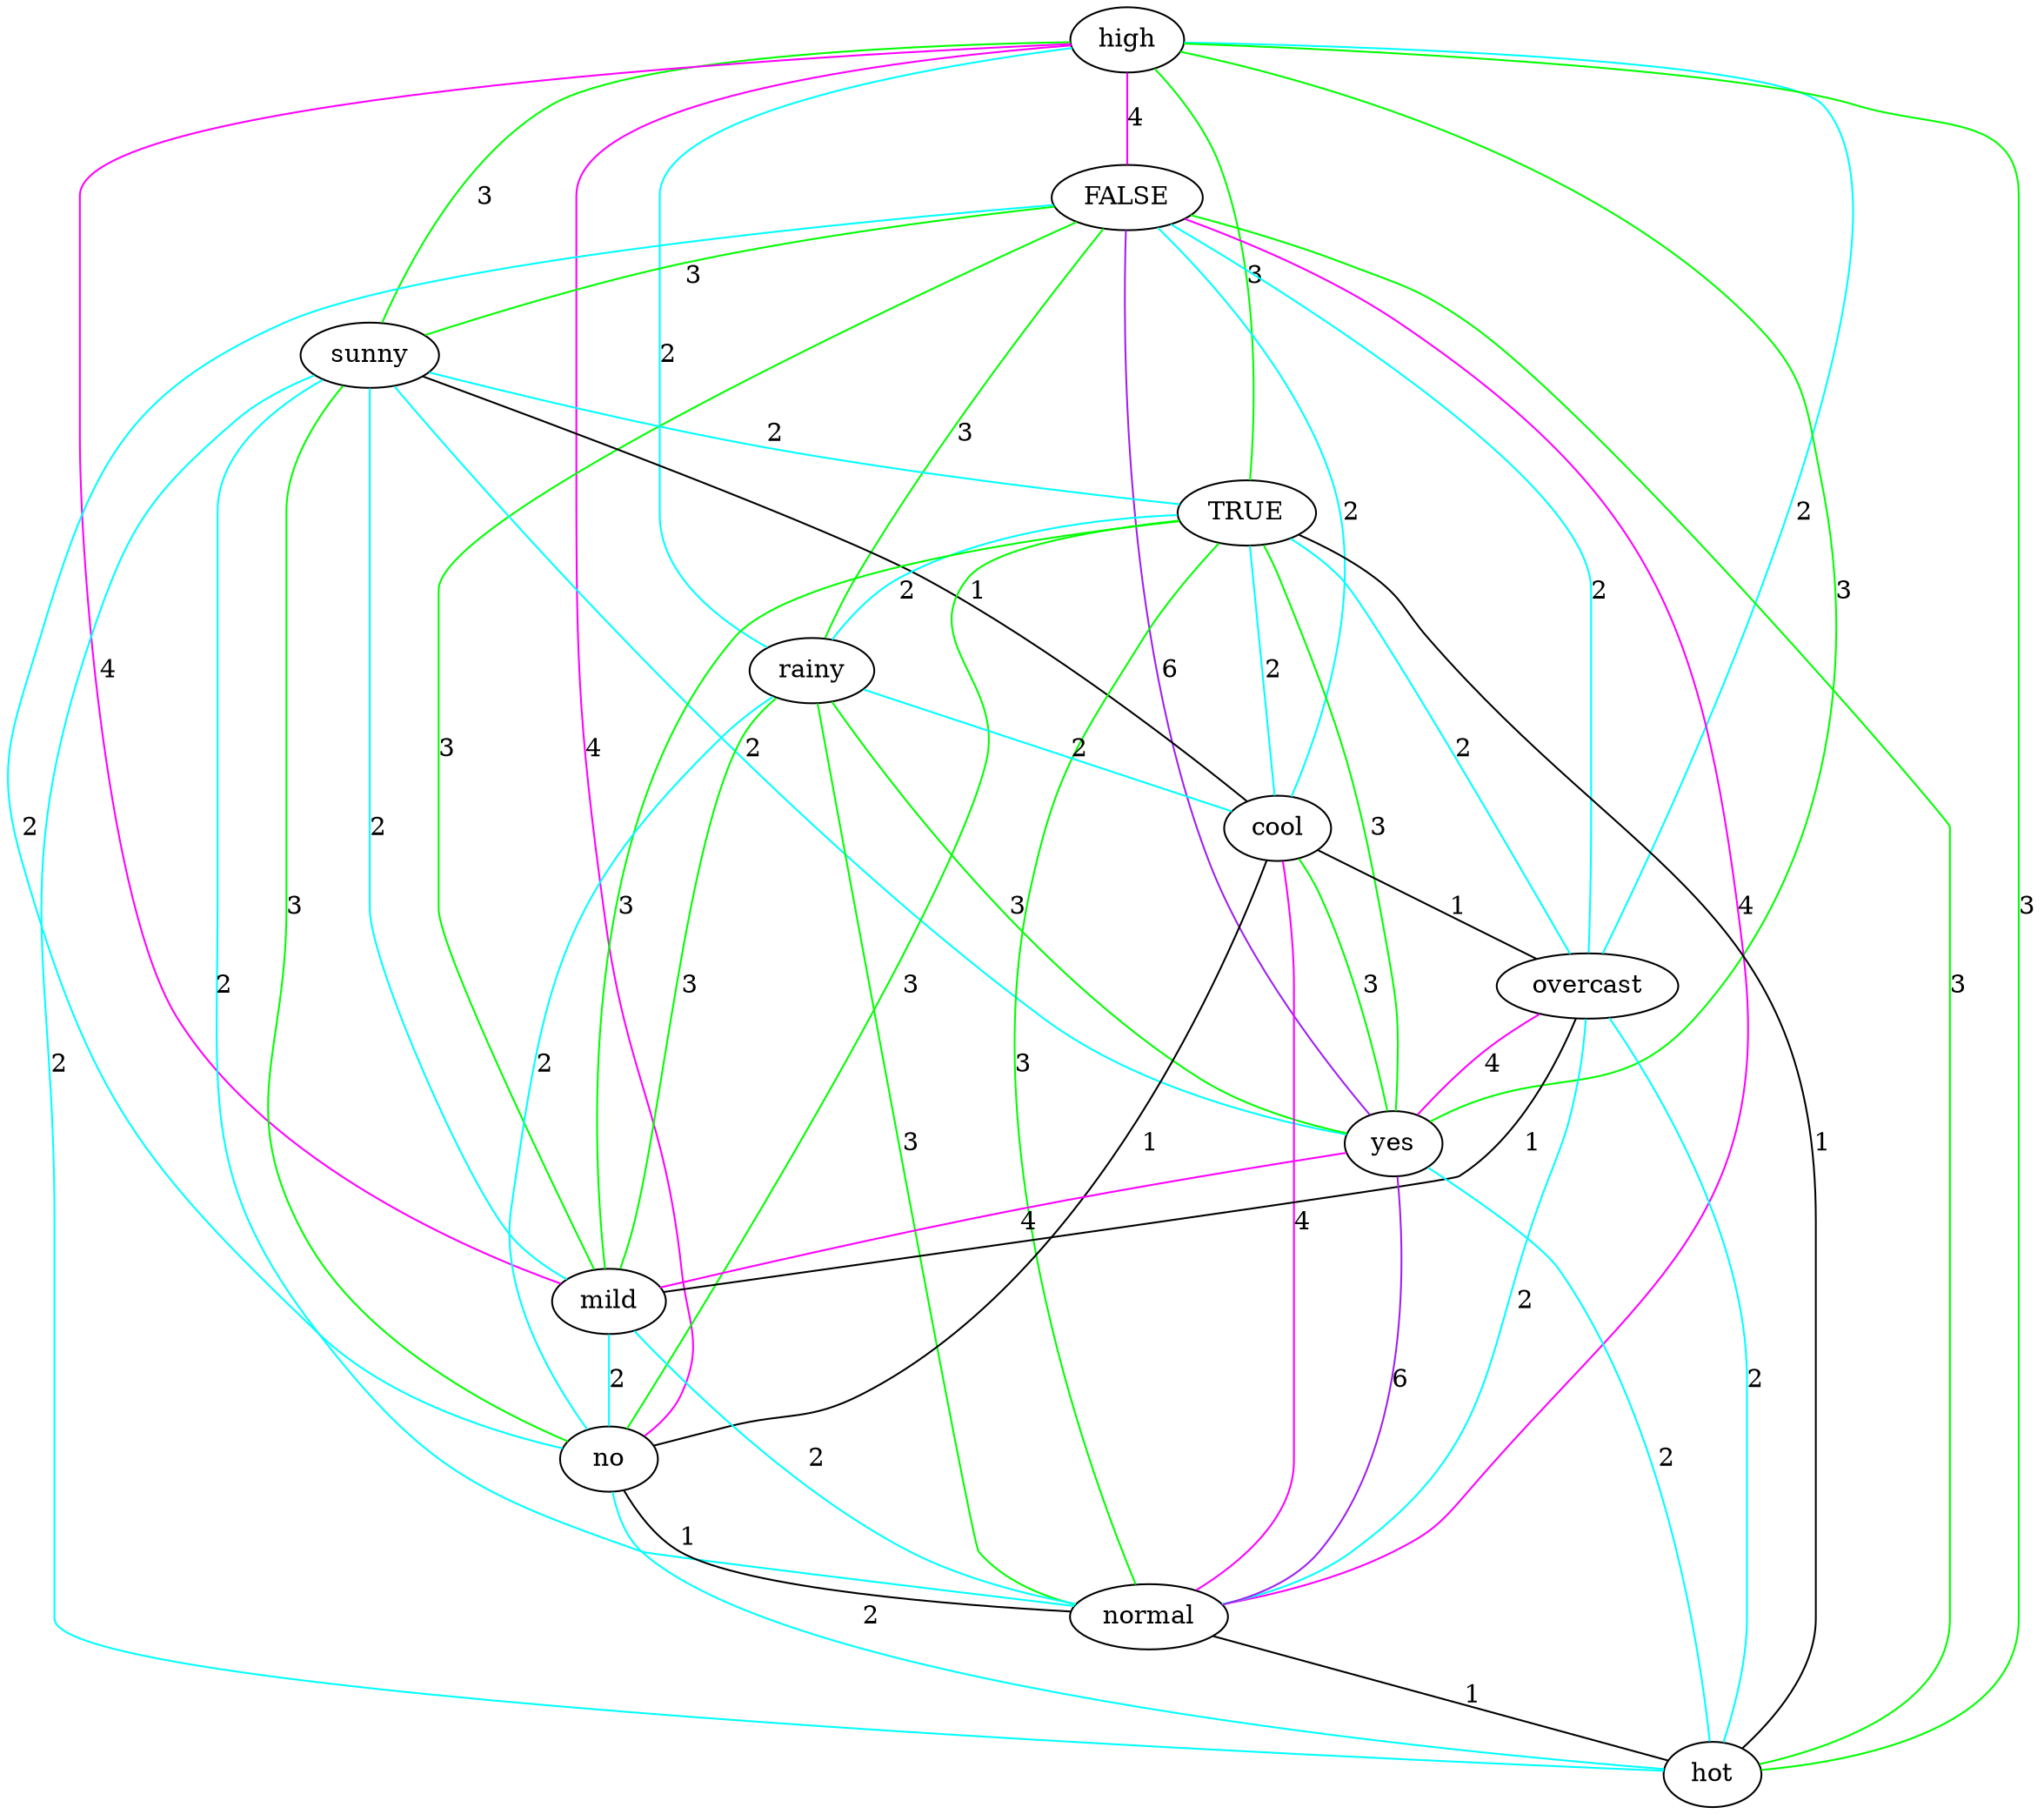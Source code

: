 strict graph "" {
high;
FALSE;
sunny;
TRUE;
rainy;
cool;
overcast;
yes;
mild;
no;
normal;
hot;
high -- FALSE  [color=magenta, label=4];
high -- overcast  [color=cyan, label=2];
high -- rainy  [color=cyan, label=2];
high -- mild  [color=magenta, label=4];
high -- no  [color=magenta, label=4];
high -- TRUE  [color=green, label=3];
high -- sunny  [color=green, label=3];
high -- hot  [color=green, label=3];
high -- yes  [color=green, label=3];
FALSE -- rainy  [color=green, label=3];
FALSE -- hot  [color=green, label=3];
FALSE -- mild  [color=green, label=3];
FALSE -- no  [color=cyan, label=2];
FALSE -- sunny  [color=green, label=3];
FALSE -- normal  [color=magenta, label=4];
FALSE -- cool  [color=cyan, label=2];
FALSE -- overcast  [color=cyan, label=2];
FALSE -- yes  [color=purple, label=6];
sunny -- normal  [color=cyan, label=2];
sunny -- mild  [color=cyan, label=2];
sunny -- TRUE  [color=cyan, label=2];
sunny -- no  [color=green, label=3];
sunny -- cool  [color=black, label=1];
sunny -- hot  [color=cyan, label=2];
sunny -- yes  [color=cyan, label=2];
TRUE -- overcast  [color=cyan, label=2];
TRUE -- normal  [color=green, label=3];
TRUE -- hot  [color=black, label=1];
TRUE -- mild  [color=green, label=3];
TRUE -- no  [color=green, label=3];
TRUE -- cool  [color=cyan, label=2];
TRUE -- rainy  [color=cyan, label=2];
TRUE -- yes  [color=green, label=3];
rainy -- mild  [color=green, label=3];
rainy -- no  [color=cyan, label=2];
rainy -- normal  [color=green, label=3];
rainy -- cool  [color=cyan, label=2];
rainy -- yes  [color=green, label=3];
cool -- overcast  [color=black, label=1];
cool -- no  [color=black, label=1];
cool -- normal  [color=magenta, label=4];
cool -- yes  [color=green, label=3];
overcast -- mild  [color=black, label=1];
overcast -- hot  [color=cyan, label=2];
overcast -- normal  [color=cyan, label=2];
overcast -- yes  [color=magenta, label=4];
yes -- normal  [color=purple, label=6];
yes -- mild  [color=magenta, label=4];
yes -- hot  [color=cyan, label=2];
mild -- no  [color=cyan, label=2];
mild -- normal  [color=cyan, label=2];
no -- normal  [color=black, label=1];
no -- hot  [color=cyan, label=2];
normal -- hot  [color=black, label=1];
}
